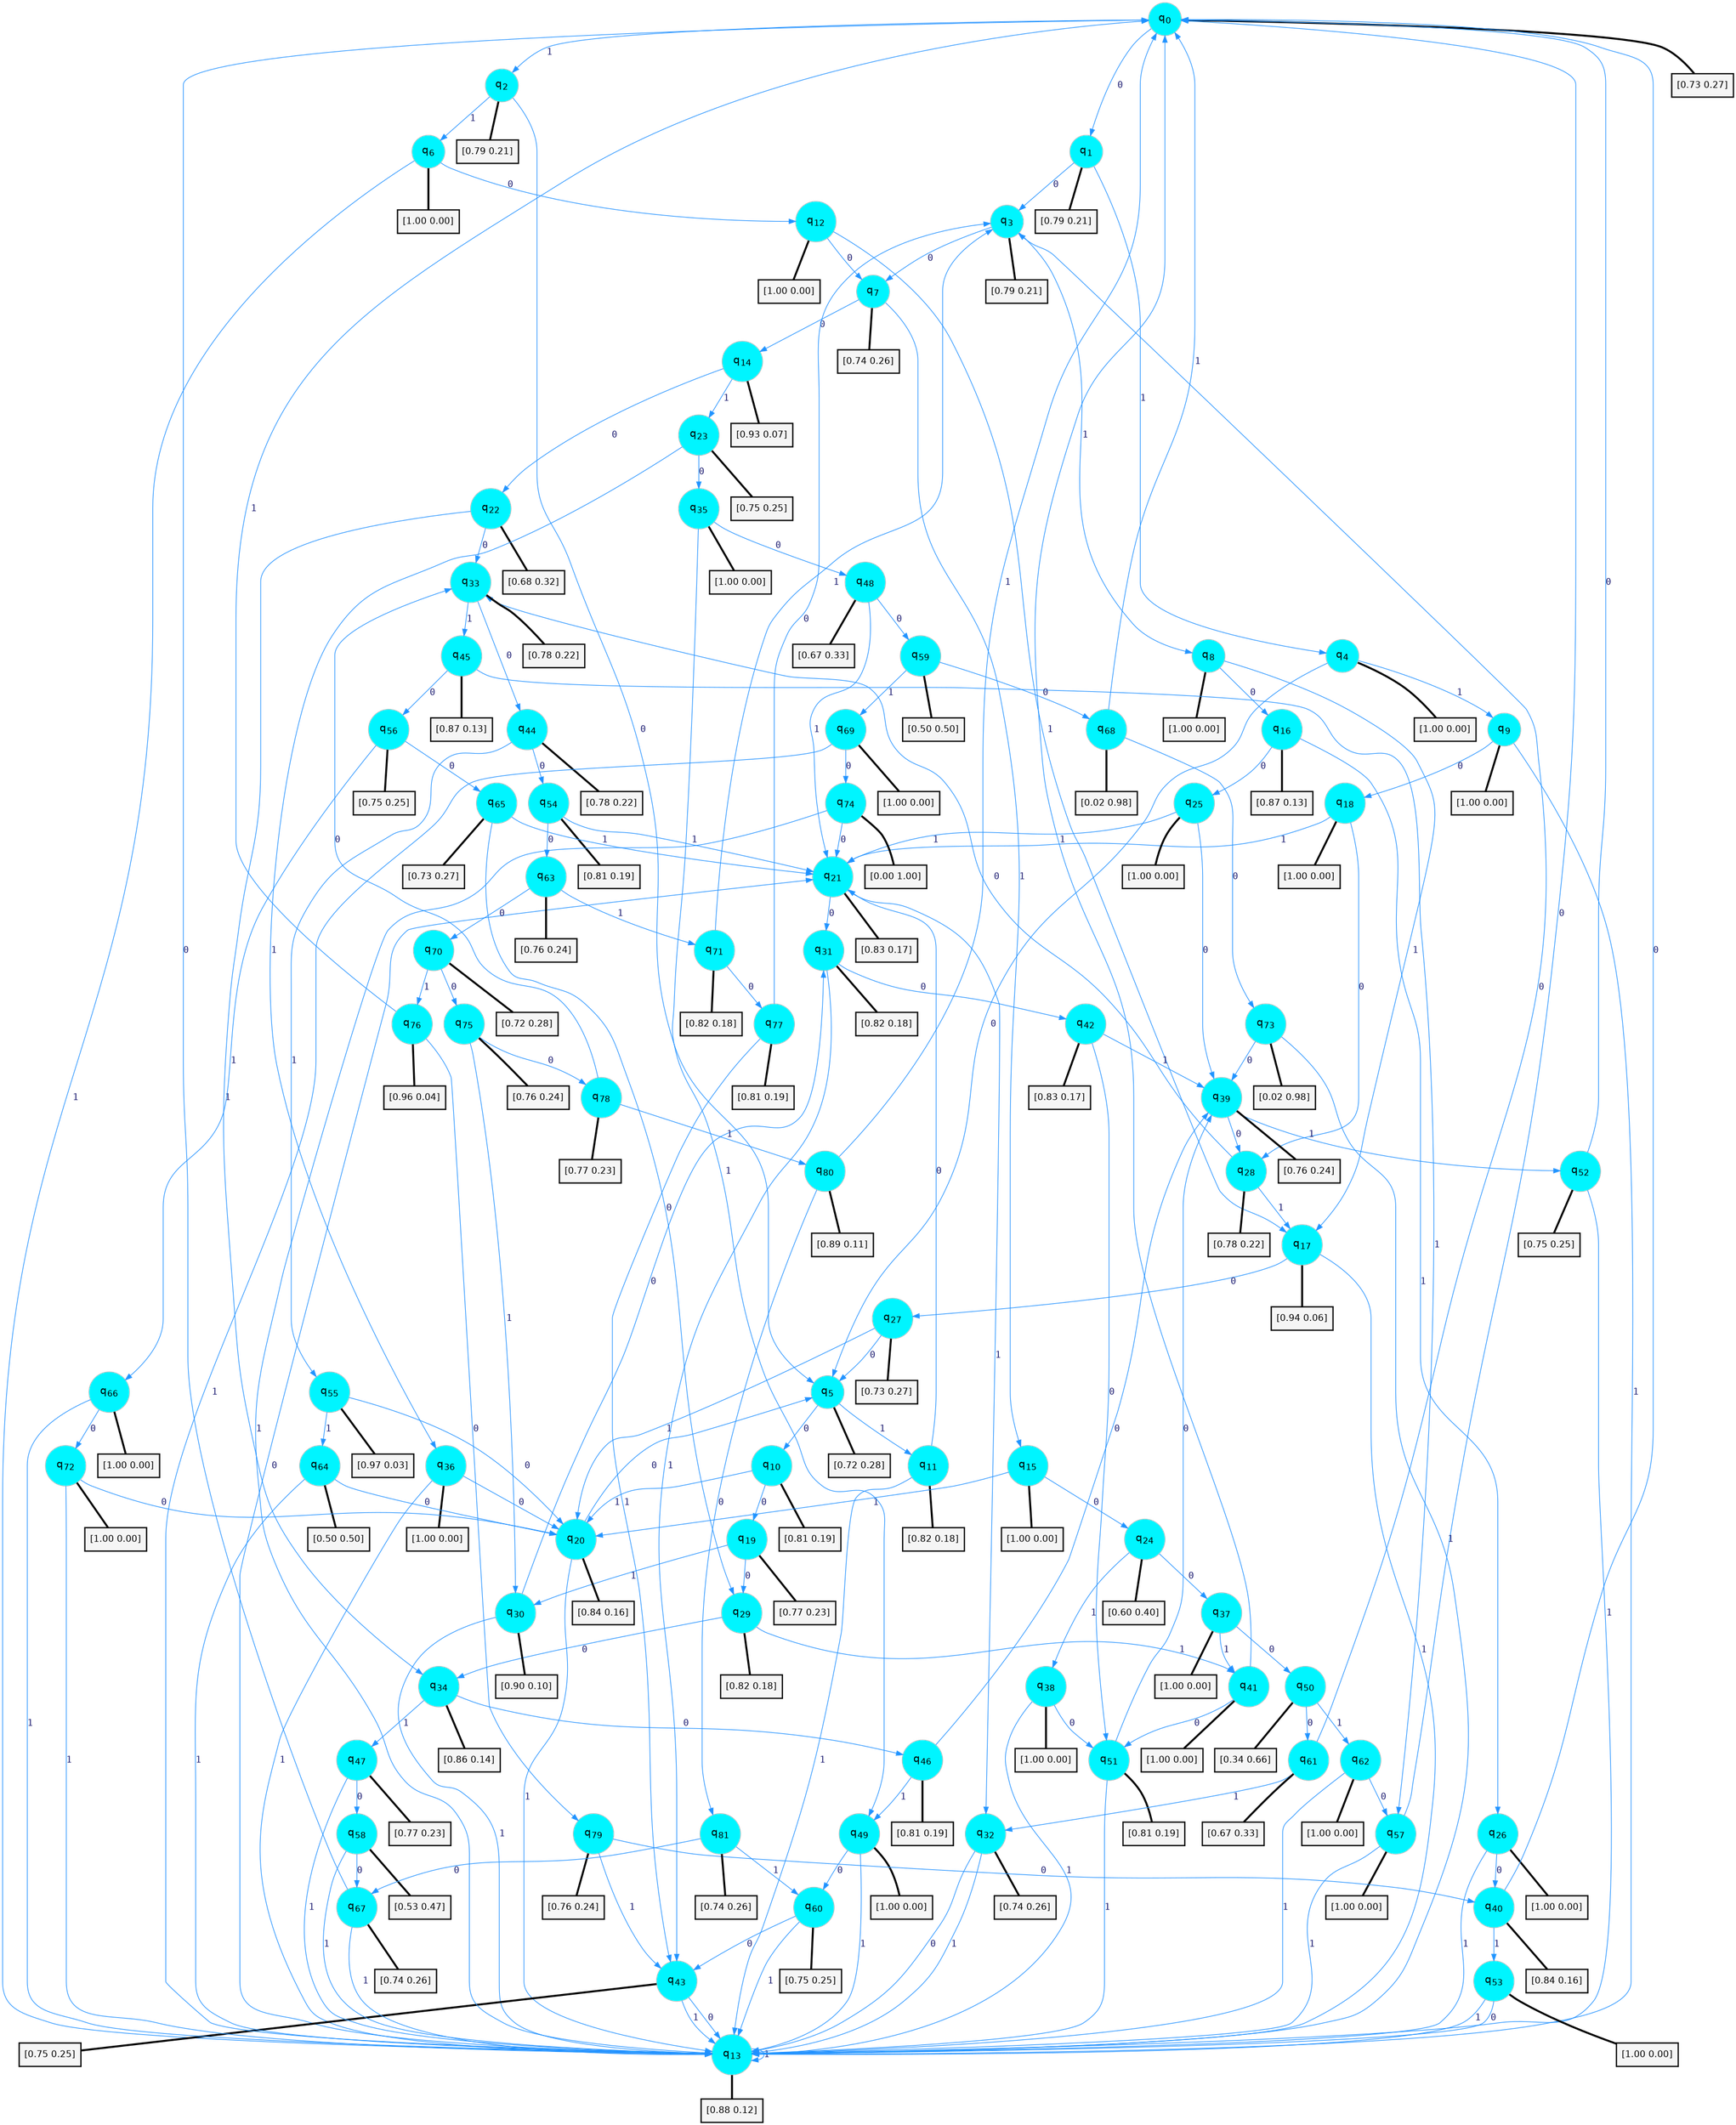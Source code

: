 digraph G {
graph [
bgcolor=transparent, dpi=300, rankdir=TD, size="40,25"];
node [
color=gray, fillcolor=turquoise1, fontcolor=black, fontname=Helvetica, fontsize=16, fontweight=bold, shape=circle, style=filled];
edge [
arrowsize=1, color=dodgerblue1, fontcolor=midnightblue, fontname=courier, fontweight=bold, penwidth=1, style=solid, weight=20];
0[label=<q<SUB>0</SUB>>];
1[label=<q<SUB>1</SUB>>];
2[label=<q<SUB>2</SUB>>];
3[label=<q<SUB>3</SUB>>];
4[label=<q<SUB>4</SUB>>];
5[label=<q<SUB>5</SUB>>];
6[label=<q<SUB>6</SUB>>];
7[label=<q<SUB>7</SUB>>];
8[label=<q<SUB>8</SUB>>];
9[label=<q<SUB>9</SUB>>];
10[label=<q<SUB>10</SUB>>];
11[label=<q<SUB>11</SUB>>];
12[label=<q<SUB>12</SUB>>];
13[label=<q<SUB>13</SUB>>];
14[label=<q<SUB>14</SUB>>];
15[label=<q<SUB>15</SUB>>];
16[label=<q<SUB>16</SUB>>];
17[label=<q<SUB>17</SUB>>];
18[label=<q<SUB>18</SUB>>];
19[label=<q<SUB>19</SUB>>];
20[label=<q<SUB>20</SUB>>];
21[label=<q<SUB>21</SUB>>];
22[label=<q<SUB>22</SUB>>];
23[label=<q<SUB>23</SUB>>];
24[label=<q<SUB>24</SUB>>];
25[label=<q<SUB>25</SUB>>];
26[label=<q<SUB>26</SUB>>];
27[label=<q<SUB>27</SUB>>];
28[label=<q<SUB>28</SUB>>];
29[label=<q<SUB>29</SUB>>];
30[label=<q<SUB>30</SUB>>];
31[label=<q<SUB>31</SUB>>];
32[label=<q<SUB>32</SUB>>];
33[label=<q<SUB>33</SUB>>];
34[label=<q<SUB>34</SUB>>];
35[label=<q<SUB>35</SUB>>];
36[label=<q<SUB>36</SUB>>];
37[label=<q<SUB>37</SUB>>];
38[label=<q<SUB>38</SUB>>];
39[label=<q<SUB>39</SUB>>];
40[label=<q<SUB>40</SUB>>];
41[label=<q<SUB>41</SUB>>];
42[label=<q<SUB>42</SUB>>];
43[label=<q<SUB>43</SUB>>];
44[label=<q<SUB>44</SUB>>];
45[label=<q<SUB>45</SUB>>];
46[label=<q<SUB>46</SUB>>];
47[label=<q<SUB>47</SUB>>];
48[label=<q<SUB>48</SUB>>];
49[label=<q<SUB>49</SUB>>];
50[label=<q<SUB>50</SUB>>];
51[label=<q<SUB>51</SUB>>];
52[label=<q<SUB>52</SUB>>];
53[label=<q<SUB>53</SUB>>];
54[label=<q<SUB>54</SUB>>];
55[label=<q<SUB>55</SUB>>];
56[label=<q<SUB>56</SUB>>];
57[label=<q<SUB>57</SUB>>];
58[label=<q<SUB>58</SUB>>];
59[label=<q<SUB>59</SUB>>];
60[label=<q<SUB>60</SUB>>];
61[label=<q<SUB>61</SUB>>];
62[label=<q<SUB>62</SUB>>];
63[label=<q<SUB>63</SUB>>];
64[label=<q<SUB>64</SUB>>];
65[label=<q<SUB>65</SUB>>];
66[label=<q<SUB>66</SUB>>];
67[label=<q<SUB>67</SUB>>];
68[label=<q<SUB>68</SUB>>];
69[label=<q<SUB>69</SUB>>];
70[label=<q<SUB>70</SUB>>];
71[label=<q<SUB>71</SUB>>];
72[label=<q<SUB>72</SUB>>];
73[label=<q<SUB>73</SUB>>];
74[label=<q<SUB>74</SUB>>];
75[label=<q<SUB>75</SUB>>];
76[label=<q<SUB>76</SUB>>];
77[label=<q<SUB>77</SUB>>];
78[label=<q<SUB>78</SUB>>];
79[label=<q<SUB>79</SUB>>];
80[label=<q<SUB>80</SUB>>];
81[label=<q<SUB>81</SUB>>];
82[label="[0.73 0.27]", shape=box,fontcolor=black, fontname=Helvetica, fontsize=14, penwidth=2, fillcolor=whitesmoke,color=black];
83[label="[0.79 0.21]", shape=box,fontcolor=black, fontname=Helvetica, fontsize=14, penwidth=2, fillcolor=whitesmoke,color=black];
84[label="[0.79 0.21]", shape=box,fontcolor=black, fontname=Helvetica, fontsize=14, penwidth=2, fillcolor=whitesmoke,color=black];
85[label="[0.79 0.21]", shape=box,fontcolor=black, fontname=Helvetica, fontsize=14, penwidth=2, fillcolor=whitesmoke,color=black];
86[label="[1.00 0.00]", shape=box,fontcolor=black, fontname=Helvetica, fontsize=14, penwidth=2, fillcolor=whitesmoke,color=black];
87[label="[0.72 0.28]", shape=box,fontcolor=black, fontname=Helvetica, fontsize=14, penwidth=2, fillcolor=whitesmoke,color=black];
88[label="[1.00 0.00]", shape=box,fontcolor=black, fontname=Helvetica, fontsize=14, penwidth=2, fillcolor=whitesmoke,color=black];
89[label="[0.74 0.26]", shape=box,fontcolor=black, fontname=Helvetica, fontsize=14, penwidth=2, fillcolor=whitesmoke,color=black];
90[label="[1.00 0.00]", shape=box,fontcolor=black, fontname=Helvetica, fontsize=14, penwidth=2, fillcolor=whitesmoke,color=black];
91[label="[1.00 0.00]", shape=box,fontcolor=black, fontname=Helvetica, fontsize=14, penwidth=2, fillcolor=whitesmoke,color=black];
92[label="[0.81 0.19]", shape=box,fontcolor=black, fontname=Helvetica, fontsize=14, penwidth=2, fillcolor=whitesmoke,color=black];
93[label="[0.82 0.18]", shape=box,fontcolor=black, fontname=Helvetica, fontsize=14, penwidth=2, fillcolor=whitesmoke,color=black];
94[label="[1.00 0.00]", shape=box,fontcolor=black, fontname=Helvetica, fontsize=14, penwidth=2, fillcolor=whitesmoke,color=black];
95[label="[0.88 0.12]", shape=box,fontcolor=black, fontname=Helvetica, fontsize=14, penwidth=2, fillcolor=whitesmoke,color=black];
96[label="[0.93 0.07]", shape=box,fontcolor=black, fontname=Helvetica, fontsize=14, penwidth=2, fillcolor=whitesmoke,color=black];
97[label="[1.00 0.00]", shape=box,fontcolor=black, fontname=Helvetica, fontsize=14, penwidth=2, fillcolor=whitesmoke,color=black];
98[label="[0.87 0.13]", shape=box,fontcolor=black, fontname=Helvetica, fontsize=14, penwidth=2, fillcolor=whitesmoke,color=black];
99[label="[0.94 0.06]", shape=box,fontcolor=black, fontname=Helvetica, fontsize=14, penwidth=2, fillcolor=whitesmoke,color=black];
100[label="[1.00 0.00]", shape=box,fontcolor=black, fontname=Helvetica, fontsize=14, penwidth=2, fillcolor=whitesmoke,color=black];
101[label="[0.77 0.23]", shape=box,fontcolor=black, fontname=Helvetica, fontsize=14, penwidth=2, fillcolor=whitesmoke,color=black];
102[label="[0.84 0.16]", shape=box,fontcolor=black, fontname=Helvetica, fontsize=14, penwidth=2, fillcolor=whitesmoke,color=black];
103[label="[0.83 0.17]", shape=box,fontcolor=black, fontname=Helvetica, fontsize=14, penwidth=2, fillcolor=whitesmoke,color=black];
104[label="[0.68 0.32]", shape=box,fontcolor=black, fontname=Helvetica, fontsize=14, penwidth=2, fillcolor=whitesmoke,color=black];
105[label="[0.75 0.25]", shape=box,fontcolor=black, fontname=Helvetica, fontsize=14, penwidth=2, fillcolor=whitesmoke,color=black];
106[label="[0.60 0.40]", shape=box,fontcolor=black, fontname=Helvetica, fontsize=14, penwidth=2, fillcolor=whitesmoke,color=black];
107[label="[1.00 0.00]", shape=box,fontcolor=black, fontname=Helvetica, fontsize=14, penwidth=2, fillcolor=whitesmoke,color=black];
108[label="[1.00 0.00]", shape=box,fontcolor=black, fontname=Helvetica, fontsize=14, penwidth=2, fillcolor=whitesmoke,color=black];
109[label="[0.73 0.27]", shape=box,fontcolor=black, fontname=Helvetica, fontsize=14, penwidth=2, fillcolor=whitesmoke,color=black];
110[label="[0.78 0.22]", shape=box,fontcolor=black, fontname=Helvetica, fontsize=14, penwidth=2, fillcolor=whitesmoke,color=black];
111[label="[0.82 0.18]", shape=box,fontcolor=black, fontname=Helvetica, fontsize=14, penwidth=2, fillcolor=whitesmoke,color=black];
112[label="[0.90 0.10]", shape=box,fontcolor=black, fontname=Helvetica, fontsize=14, penwidth=2, fillcolor=whitesmoke,color=black];
113[label="[0.82 0.18]", shape=box,fontcolor=black, fontname=Helvetica, fontsize=14, penwidth=2, fillcolor=whitesmoke,color=black];
114[label="[0.74 0.26]", shape=box,fontcolor=black, fontname=Helvetica, fontsize=14, penwidth=2, fillcolor=whitesmoke,color=black];
115[label="[0.78 0.22]", shape=box,fontcolor=black, fontname=Helvetica, fontsize=14, penwidth=2, fillcolor=whitesmoke,color=black];
116[label="[0.86 0.14]", shape=box,fontcolor=black, fontname=Helvetica, fontsize=14, penwidth=2, fillcolor=whitesmoke,color=black];
117[label="[1.00 0.00]", shape=box,fontcolor=black, fontname=Helvetica, fontsize=14, penwidth=2, fillcolor=whitesmoke,color=black];
118[label="[1.00 0.00]", shape=box,fontcolor=black, fontname=Helvetica, fontsize=14, penwidth=2, fillcolor=whitesmoke,color=black];
119[label="[1.00 0.00]", shape=box,fontcolor=black, fontname=Helvetica, fontsize=14, penwidth=2, fillcolor=whitesmoke,color=black];
120[label="[1.00 0.00]", shape=box,fontcolor=black, fontname=Helvetica, fontsize=14, penwidth=2, fillcolor=whitesmoke,color=black];
121[label="[0.76 0.24]", shape=box,fontcolor=black, fontname=Helvetica, fontsize=14, penwidth=2, fillcolor=whitesmoke,color=black];
122[label="[0.84 0.16]", shape=box,fontcolor=black, fontname=Helvetica, fontsize=14, penwidth=2, fillcolor=whitesmoke,color=black];
123[label="[1.00 0.00]", shape=box,fontcolor=black, fontname=Helvetica, fontsize=14, penwidth=2, fillcolor=whitesmoke,color=black];
124[label="[0.83 0.17]", shape=box,fontcolor=black, fontname=Helvetica, fontsize=14, penwidth=2, fillcolor=whitesmoke,color=black];
125[label="[0.75 0.25]", shape=box,fontcolor=black, fontname=Helvetica, fontsize=14, penwidth=2, fillcolor=whitesmoke,color=black];
126[label="[0.78 0.22]", shape=box,fontcolor=black, fontname=Helvetica, fontsize=14, penwidth=2, fillcolor=whitesmoke,color=black];
127[label="[0.87 0.13]", shape=box,fontcolor=black, fontname=Helvetica, fontsize=14, penwidth=2, fillcolor=whitesmoke,color=black];
128[label="[0.81 0.19]", shape=box,fontcolor=black, fontname=Helvetica, fontsize=14, penwidth=2, fillcolor=whitesmoke,color=black];
129[label="[0.77 0.23]", shape=box,fontcolor=black, fontname=Helvetica, fontsize=14, penwidth=2, fillcolor=whitesmoke,color=black];
130[label="[0.67 0.33]", shape=box,fontcolor=black, fontname=Helvetica, fontsize=14, penwidth=2, fillcolor=whitesmoke,color=black];
131[label="[1.00 0.00]", shape=box,fontcolor=black, fontname=Helvetica, fontsize=14, penwidth=2, fillcolor=whitesmoke,color=black];
132[label="[0.34 0.66]", shape=box,fontcolor=black, fontname=Helvetica, fontsize=14, penwidth=2, fillcolor=whitesmoke,color=black];
133[label="[0.81 0.19]", shape=box,fontcolor=black, fontname=Helvetica, fontsize=14, penwidth=2, fillcolor=whitesmoke,color=black];
134[label="[0.75 0.25]", shape=box,fontcolor=black, fontname=Helvetica, fontsize=14, penwidth=2, fillcolor=whitesmoke,color=black];
135[label="[1.00 0.00]", shape=box,fontcolor=black, fontname=Helvetica, fontsize=14, penwidth=2, fillcolor=whitesmoke,color=black];
136[label="[0.81 0.19]", shape=box,fontcolor=black, fontname=Helvetica, fontsize=14, penwidth=2, fillcolor=whitesmoke,color=black];
137[label="[0.97 0.03]", shape=box,fontcolor=black, fontname=Helvetica, fontsize=14, penwidth=2, fillcolor=whitesmoke,color=black];
138[label="[0.75 0.25]", shape=box,fontcolor=black, fontname=Helvetica, fontsize=14, penwidth=2, fillcolor=whitesmoke,color=black];
139[label="[1.00 0.00]", shape=box,fontcolor=black, fontname=Helvetica, fontsize=14, penwidth=2, fillcolor=whitesmoke,color=black];
140[label="[0.53 0.47]", shape=box,fontcolor=black, fontname=Helvetica, fontsize=14, penwidth=2, fillcolor=whitesmoke,color=black];
141[label="[0.50 0.50]", shape=box,fontcolor=black, fontname=Helvetica, fontsize=14, penwidth=2, fillcolor=whitesmoke,color=black];
142[label="[0.75 0.25]", shape=box,fontcolor=black, fontname=Helvetica, fontsize=14, penwidth=2, fillcolor=whitesmoke,color=black];
143[label="[0.67 0.33]", shape=box,fontcolor=black, fontname=Helvetica, fontsize=14, penwidth=2, fillcolor=whitesmoke,color=black];
144[label="[1.00 0.00]", shape=box,fontcolor=black, fontname=Helvetica, fontsize=14, penwidth=2, fillcolor=whitesmoke,color=black];
145[label="[0.76 0.24]", shape=box,fontcolor=black, fontname=Helvetica, fontsize=14, penwidth=2, fillcolor=whitesmoke,color=black];
146[label="[0.50 0.50]", shape=box,fontcolor=black, fontname=Helvetica, fontsize=14, penwidth=2, fillcolor=whitesmoke,color=black];
147[label="[0.73 0.27]", shape=box,fontcolor=black, fontname=Helvetica, fontsize=14, penwidth=2, fillcolor=whitesmoke,color=black];
148[label="[1.00 0.00]", shape=box,fontcolor=black, fontname=Helvetica, fontsize=14, penwidth=2, fillcolor=whitesmoke,color=black];
149[label="[0.74 0.26]", shape=box,fontcolor=black, fontname=Helvetica, fontsize=14, penwidth=2, fillcolor=whitesmoke,color=black];
150[label="[0.02 0.98]", shape=box,fontcolor=black, fontname=Helvetica, fontsize=14, penwidth=2, fillcolor=whitesmoke,color=black];
151[label="[1.00 0.00]", shape=box,fontcolor=black, fontname=Helvetica, fontsize=14, penwidth=2, fillcolor=whitesmoke,color=black];
152[label="[0.72 0.28]", shape=box,fontcolor=black, fontname=Helvetica, fontsize=14, penwidth=2, fillcolor=whitesmoke,color=black];
153[label="[0.82 0.18]", shape=box,fontcolor=black, fontname=Helvetica, fontsize=14, penwidth=2, fillcolor=whitesmoke,color=black];
154[label="[1.00 0.00]", shape=box,fontcolor=black, fontname=Helvetica, fontsize=14, penwidth=2, fillcolor=whitesmoke,color=black];
155[label="[0.02 0.98]", shape=box,fontcolor=black, fontname=Helvetica, fontsize=14, penwidth=2, fillcolor=whitesmoke,color=black];
156[label="[0.00 1.00]", shape=box,fontcolor=black, fontname=Helvetica, fontsize=14, penwidth=2, fillcolor=whitesmoke,color=black];
157[label="[0.76 0.24]", shape=box,fontcolor=black, fontname=Helvetica, fontsize=14, penwidth=2, fillcolor=whitesmoke,color=black];
158[label="[0.96 0.04]", shape=box,fontcolor=black, fontname=Helvetica, fontsize=14, penwidth=2, fillcolor=whitesmoke,color=black];
159[label="[0.81 0.19]", shape=box,fontcolor=black, fontname=Helvetica, fontsize=14, penwidth=2, fillcolor=whitesmoke,color=black];
160[label="[0.77 0.23]", shape=box,fontcolor=black, fontname=Helvetica, fontsize=14, penwidth=2, fillcolor=whitesmoke,color=black];
161[label="[0.76 0.24]", shape=box,fontcolor=black, fontname=Helvetica, fontsize=14, penwidth=2, fillcolor=whitesmoke,color=black];
162[label="[0.89 0.11]", shape=box,fontcolor=black, fontname=Helvetica, fontsize=14, penwidth=2, fillcolor=whitesmoke,color=black];
163[label="[0.74 0.26]", shape=box,fontcolor=black, fontname=Helvetica, fontsize=14, penwidth=2, fillcolor=whitesmoke,color=black];
0->1 [label=0];
0->2 [label=1];
0->82 [arrowhead=none, penwidth=3,color=black];
1->3 [label=0];
1->4 [label=1];
1->83 [arrowhead=none, penwidth=3,color=black];
2->5 [label=0];
2->6 [label=1];
2->84 [arrowhead=none, penwidth=3,color=black];
3->7 [label=0];
3->8 [label=1];
3->85 [arrowhead=none, penwidth=3,color=black];
4->5 [label=0];
4->9 [label=1];
4->86 [arrowhead=none, penwidth=3,color=black];
5->10 [label=0];
5->11 [label=1];
5->87 [arrowhead=none, penwidth=3,color=black];
6->12 [label=0];
6->13 [label=1];
6->88 [arrowhead=none, penwidth=3,color=black];
7->14 [label=0];
7->15 [label=1];
7->89 [arrowhead=none, penwidth=3,color=black];
8->16 [label=0];
8->17 [label=1];
8->90 [arrowhead=none, penwidth=3,color=black];
9->18 [label=0];
9->13 [label=1];
9->91 [arrowhead=none, penwidth=3,color=black];
10->19 [label=0];
10->20 [label=1];
10->92 [arrowhead=none, penwidth=3,color=black];
11->21 [label=0];
11->13 [label=1];
11->93 [arrowhead=none, penwidth=3,color=black];
12->7 [label=0];
12->17 [label=1];
12->94 [arrowhead=none, penwidth=3,color=black];
13->21 [label=0];
13->13 [label=1];
13->95 [arrowhead=none, penwidth=3,color=black];
14->22 [label=0];
14->23 [label=1];
14->96 [arrowhead=none, penwidth=3,color=black];
15->24 [label=0];
15->20 [label=1];
15->97 [arrowhead=none, penwidth=3,color=black];
16->25 [label=0];
16->26 [label=1];
16->98 [arrowhead=none, penwidth=3,color=black];
17->27 [label=0];
17->13 [label=1];
17->99 [arrowhead=none, penwidth=3,color=black];
18->28 [label=0];
18->21 [label=1];
18->100 [arrowhead=none, penwidth=3,color=black];
19->29 [label=0];
19->30 [label=1];
19->101 [arrowhead=none, penwidth=3,color=black];
20->5 [label=0];
20->13 [label=1];
20->102 [arrowhead=none, penwidth=3,color=black];
21->31 [label=0];
21->32 [label=1];
21->103 [arrowhead=none, penwidth=3,color=black];
22->33 [label=0];
22->34 [label=1];
22->104 [arrowhead=none, penwidth=3,color=black];
23->35 [label=0];
23->36 [label=1];
23->105 [arrowhead=none, penwidth=3,color=black];
24->37 [label=0];
24->38 [label=1];
24->106 [arrowhead=none, penwidth=3,color=black];
25->39 [label=0];
25->21 [label=1];
25->107 [arrowhead=none, penwidth=3,color=black];
26->40 [label=0];
26->13 [label=1];
26->108 [arrowhead=none, penwidth=3,color=black];
27->5 [label=0];
27->20 [label=1];
27->109 [arrowhead=none, penwidth=3,color=black];
28->33 [label=0];
28->17 [label=1];
28->110 [arrowhead=none, penwidth=3,color=black];
29->34 [label=0];
29->41 [label=1];
29->111 [arrowhead=none, penwidth=3,color=black];
30->31 [label=0];
30->13 [label=1];
30->112 [arrowhead=none, penwidth=3,color=black];
31->42 [label=0];
31->43 [label=1];
31->113 [arrowhead=none, penwidth=3,color=black];
32->13 [label=0];
32->13 [label=1];
32->114 [arrowhead=none, penwidth=3,color=black];
33->44 [label=0];
33->45 [label=1];
33->115 [arrowhead=none, penwidth=3,color=black];
34->46 [label=0];
34->47 [label=1];
34->116 [arrowhead=none, penwidth=3,color=black];
35->48 [label=0];
35->49 [label=1];
35->117 [arrowhead=none, penwidth=3,color=black];
36->20 [label=0];
36->13 [label=1];
36->118 [arrowhead=none, penwidth=3,color=black];
37->50 [label=0];
37->41 [label=1];
37->119 [arrowhead=none, penwidth=3,color=black];
38->51 [label=0];
38->13 [label=1];
38->120 [arrowhead=none, penwidth=3,color=black];
39->28 [label=0];
39->52 [label=1];
39->121 [arrowhead=none, penwidth=3,color=black];
40->0 [label=0];
40->53 [label=1];
40->122 [arrowhead=none, penwidth=3,color=black];
41->51 [label=0];
41->0 [label=1];
41->123 [arrowhead=none, penwidth=3,color=black];
42->51 [label=0];
42->39 [label=1];
42->124 [arrowhead=none, penwidth=3,color=black];
43->13 [label=0];
43->13 [label=1];
43->125 [arrowhead=none, penwidth=3,color=black];
44->54 [label=0];
44->55 [label=1];
44->126 [arrowhead=none, penwidth=3,color=black];
45->56 [label=0];
45->57 [label=1];
45->127 [arrowhead=none, penwidth=3,color=black];
46->39 [label=0];
46->49 [label=1];
46->128 [arrowhead=none, penwidth=3,color=black];
47->58 [label=0];
47->13 [label=1];
47->129 [arrowhead=none, penwidth=3,color=black];
48->59 [label=0];
48->21 [label=1];
48->130 [arrowhead=none, penwidth=3,color=black];
49->60 [label=0];
49->13 [label=1];
49->131 [arrowhead=none, penwidth=3,color=black];
50->61 [label=0];
50->62 [label=1];
50->132 [arrowhead=none, penwidth=3,color=black];
51->39 [label=0];
51->13 [label=1];
51->133 [arrowhead=none, penwidth=3,color=black];
52->0 [label=0];
52->13 [label=1];
52->134 [arrowhead=none, penwidth=3,color=black];
53->13 [label=0];
53->13 [label=1];
53->135 [arrowhead=none, penwidth=3,color=black];
54->63 [label=0];
54->21 [label=1];
54->136 [arrowhead=none, penwidth=3,color=black];
55->20 [label=0];
55->64 [label=1];
55->137 [arrowhead=none, penwidth=3,color=black];
56->65 [label=0];
56->66 [label=1];
56->138 [arrowhead=none, penwidth=3,color=black];
57->0 [label=0];
57->13 [label=1];
57->139 [arrowhead=none, penwidth=3,color=black];
58->67 [label=0];
58->13 [label=1];
58->140 [arrowhead=none, penwidth=3,color=black];
59->68 [label=0];
59->69 [label=1];
59->141 [arrowhead=none, penwidth=3,color=black];
60->43 [label=0];
60->13 [label=1];
60->142 [arrowhead=none, penwidth=3,color=black];
61->3 [label=0];
61->32 [label=1];
61->143 [arrowhead=none, penwidth=3,color=black];
62->57 [label=0];
62->13 [label=1];
62->144 [arrowhead=none, penwidth=3,color=black];
63->70 [label=0];
63->71 [label=1];
63->145 [arrowhead=none, penwidth=3,color=black];
64->20 [label=0];
64->13 [label=1];
64->146 [arrowhead=none, penwidth=3,color=black];
65->29 [label=0];
65->21 [label=1];
65->147 [arrowhead=none, penwidth=3,color=black];
66->72 [label=0];
66->13 [label=1];
66->148 [arrowhead=none, penwidth=3,color=black];
67->0 [label=0];
67->13 [label=1];
67->149 [arrowhead=none, penwidth=3,color=black];
68->73 [label=0];
68->0 [label=1];
68->150 [arrowhead=none, penwidth=3,color=black];
69->74 [label=0];
69->13 [label=1];
69->151 [arrowhead=none, penwidth=3,color=black];
70->75 [label=0];
70->76 [label=1];
70->152 [arrowhead=none, penwidth=3,color=black];
71->77 [label=0];
71->3 [label=1];
71->153 [arrowhead=none, penwidth=3,color=black];
72->20 [label=0];
72->13 [label=1];
72->154 [arrowhead=none, penwidth=3,color=black];
73->39 [label=0];
73->13 [label=1];
73->155 [arrowhead=none, penwidth=3,color=black];
74->21 [label=0];
74->13 [label=1];
74->156 [arrowhead=none, penwidth=3,color=black];
75->78 [label=0];
75->30 [label=1];
75->157 [arrowhead=none, penwidth=3,color=black];
76->79 [label=0];
76->0 [label=1];
76->158 [arrowhead=none, penwidth=3,color=black];
77->3 [label=0];
77->43 [label=1];
77->159 [arrowhead=none, penwidth=3,color=black];
78->33 [label=0];
78->80 [label=1];
78->160 [arrowhead=none, penwidth=3,color=black];
79->40 [label=0];
79->43 [label=1];
79->161 [arrowhead=none, penwidth=3,color=black];
80->81 [label=0];
80->0 [label=1];
80->162 [arrowhead=none, penwidth=3,color=black];
81->67 [label=0];
81->60 [label=1];
81->163 [arrowhead=none, penwidth=3,color=black];
}
